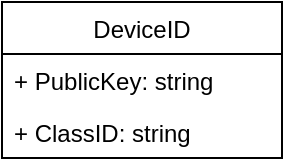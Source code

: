 <mxfile version="20.8.3" type="device"><diagram id="2htTDLcwP5oDHp7LuTqp" name="Página-1"><mxGraphModel dx="794" dy="726" grid="1" gridSize="10" guides="1" tooltips="1" connect="1" arrows="1" fold="1" page="1" pageScale="1" pageWidth="1169" pageHeight="827" math="0" shadow="0"><root><mxCell id="0"/><mxCell id="1" parent="0"/><mxCell id="qvNTTkFpvw3oZWrAHNv2-1" value="DeviceID" style="swimlane;fontStyle=0;childLayout=stackLayout;horizontal=1;startSize=26;fillColor=none;horizontalStack=0;resizeParent=1;resizeParentMax=0;resizeLast=0;collapsible=1;marginBottom=0;" vertex="1" parent="1"><mxGeometry x="280" y="220" width="140" height="78" as="geometry"/></mxCell><mxCell id="qvNTTkFpvw3oZWrAHNv2-2" value="+ PublicKey: string" style="text;strokeColor=none;fillColor=none;align=left;verticalAlign=top;spacingLeft=4;spacingRight=4;overflow=hidden;rotatable=0;points=[[0,0.5],[1,0.5]];portConstraint=eastwest;" vertex="1" parent="qvNTTkFpvw3oZWrAHNv2-1"><mxGeometry y="26" width="140" height="26" as="geometry"/></mxCell><mxCell id="qvNTTkFpvw3oZWrAHNv2-3" value="+ ClassID: string" style="text;strokeColor=none;fillColor=none;align=left;verticalAlign=top;spacingLeft=4;spacingRight=4;overflow=hidden;rotatable=0;points=[[0,0.5],[1,0.5]];portConstraint=eastwest;" vertex="1" parent="qvNTTkFpvw3oZWrAHNv2-1"><mxGeometry y="52" width="140" height="26" as="geometry"/></mxCell></root></mxGraphModel></diagram></mxfile>